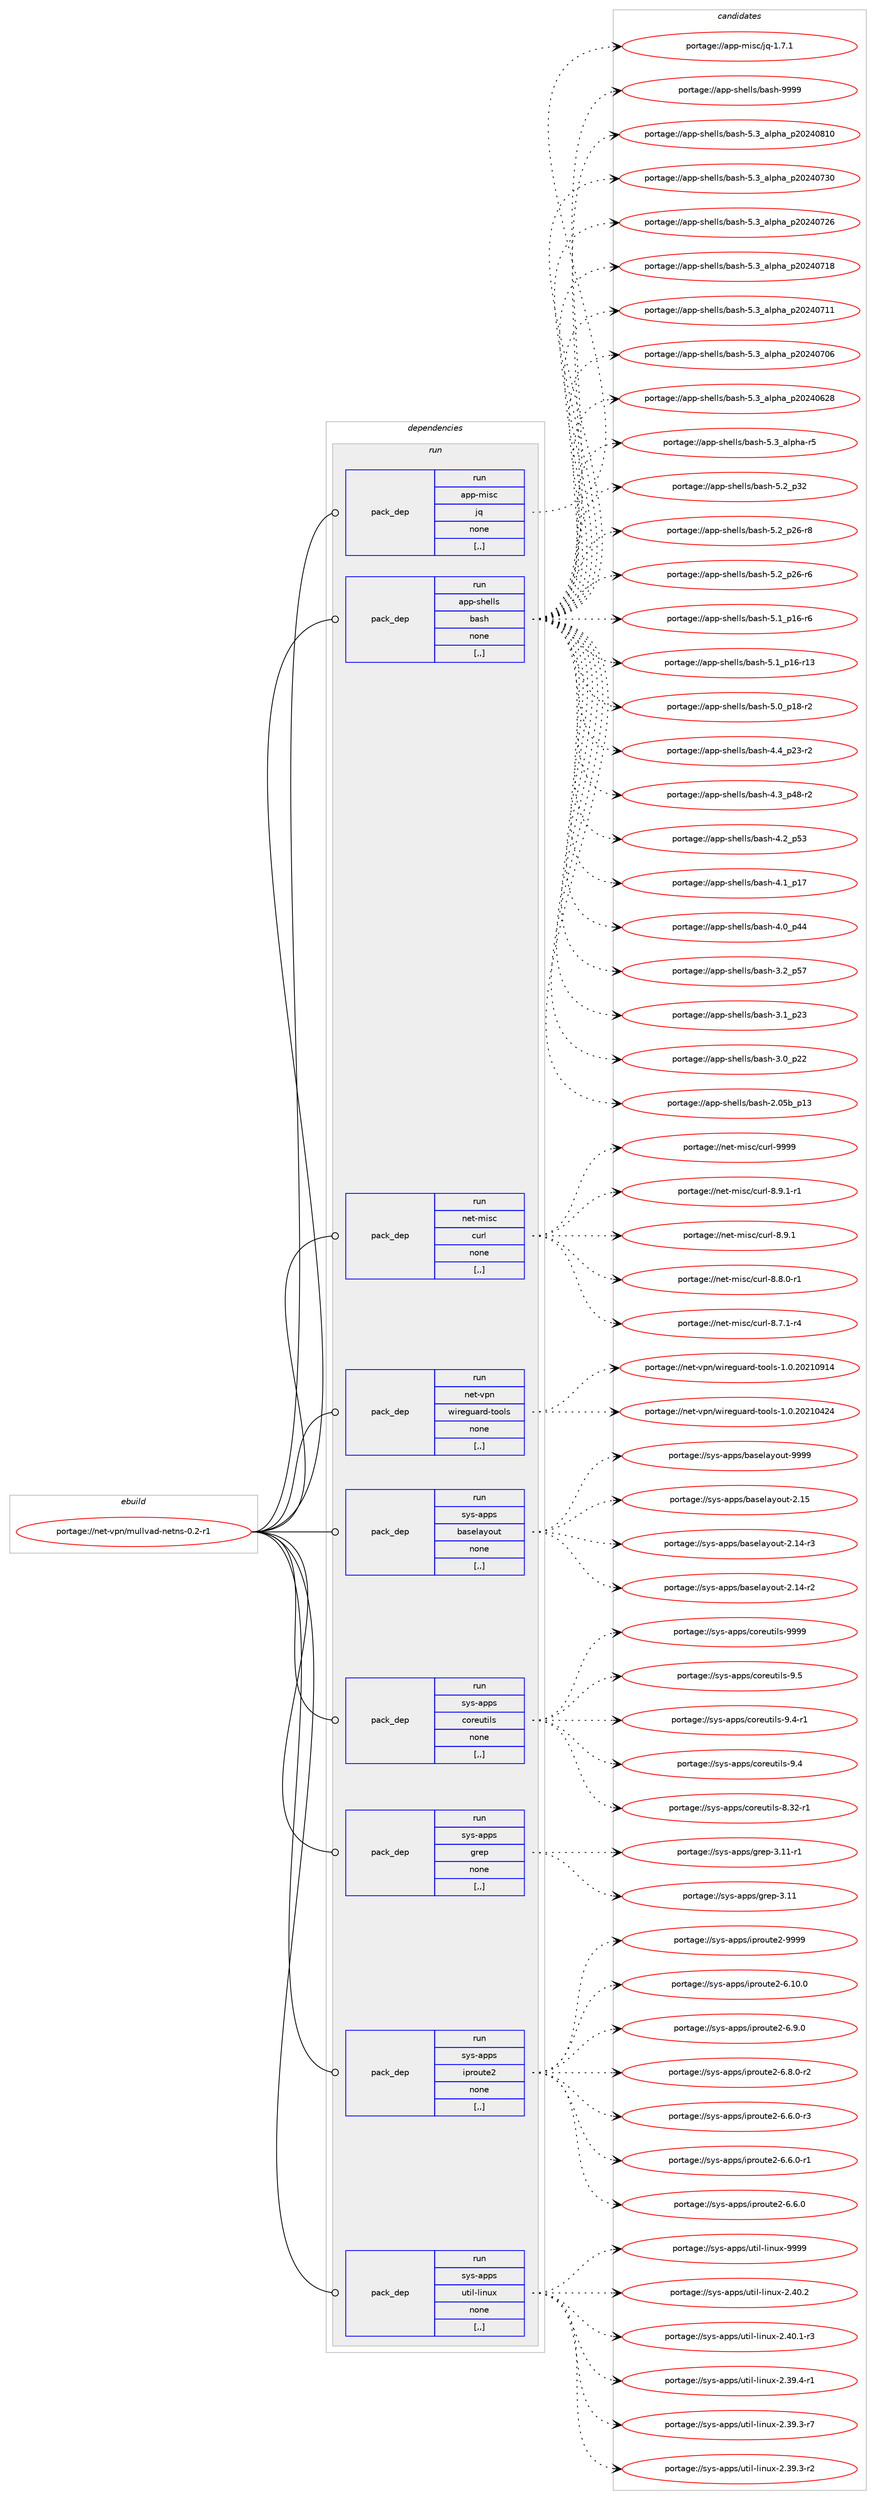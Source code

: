 digraph prolog {

# *************
# Graph options
# *************

newrank=true;
concentrate=true;
compound=true;
graph [rankdir=LR,fontname=Helvetica,fontsize=10,ranksep=1.5];#, ranksep=2.5, nodesep=0.2];
edge  [arrowhead=vee];
node  [fontname=Helvetica,fontsize=10];

# **********
# The ebuild
# **********

subgraph cluster_leftcol {
color=gray;
label=<<i>ebuild</i>>;
id [label="portage://net-vpn/mullvad-netns-0.2-r1", color=red, width=4, href="../net-vpn/mullvad-netns-0.2-r1.svg"];
}

# ****************
# The dependencies
# ****************

subgraph cluster_midcol {
color=gray;
label=<<i>dependencies</i>>;
subgraph cluster_compile {
fillcolor="#eeeeee";
style=filled;
label=<<i>compile</i>>;
}
subgraph cluster_compileandrun {
fillcolor="#eeeeee";
style=filled;
label=<<i>compile and run</i>>;
}
subgraph cluster_run {
fillcolor="#eeeeee";
style=filled;
label=<<i>run</i>>;
subgraph pack656 {
dependency905 [label=<<TABLE BORDER="0" CELLBORDER="1" CELLSPACING="0" CELLPADDING="4" WIDTH="220"><TR><TD ROWSPAN="6" CELLPADDING="30">pack_dep</TD></TR><TR><TD WIDTH="110">run</TD></TR><TR><TD>app-misc</TD></TR><TR><TD>jq</TD></TR><TR><TD>none</TD></TR><TR><TD>[,,]</TD></TR></TABLE>>, shape=none, color=blue];
}
id:e -> dependency905:w [weight=20,style="solid",arrowhead="odot"];
subgraph pack657 {
dependency906 [label=<<TABLE BORDER="0" CELLBORDER="1" CELLSPACING="0" CELLPADDING="4" WIDTH="220"><TR><TD ROWSPAN="6" CELLPADDING="30">pack_dep</TD></TR><TR><TD WIDTH="110">run</TD></TR><TR><TD>app-shells</TD></TR><TR><TD>bash</TD></TR><TR><TD>none</TD></TR><TR><TD>[,,]</TD></TR></TABLE>>, shape=none, color=blue];
}
id:e -> dependency906:w [weight=20,style="solid",arrowhead="odot"];
subgraph pack658 {
dependency907 [label=<<TABLE BORDER="0" CELLBORDER="1" CELLSPACING="0" CELLPADDING="4" WIDTH="220"><TR><TD ROWSPAN="6" CELLPADDING="30">pack_dep</TD></TR><TR><TD WIDTH="110">run</TD></TR><TR><TD>net-misc</TD></TR><TR><TD>curl</TD></TR><TR><TD>none</TD></TR><TR><TD>[,,]</TD></TR></TABLE>>, shape=none, color=blue];
}
id:e -> dependency907:w [weight=20,style="solid",arrowhead="odot"];
subgraph pack659 {
dependency908 [label=<<TABLE BORDER="0" CELLBORDER="1" CELLSPACING="0" CELLPADDING="4" WIDTH="220"><TR><TD ROWSPAN="6" CELLPADDING="30">pack_dep</TD></TR><TR><TD WIDTH="110">run</TD></TR><TR><TD>net-vpn</TD></TR><TR><TD>wireguard-tools</TD></TR><TR><TD>none</TD></TR><TR><TD>[,,]</TD></TR></TABLE>>, shape=none, color=blue];
}
id:e -> dependency908:w [weight=20,style="solid",arrowhead="odot"];
subgraph pack660 {
dependency909 [label=<<TABLE BORDER="0" CELLBORDER="1" CELLSPACING="0" CELLPADDING="4" WIDTH="220"><TR><TD ROWSPAN="6" CELLPADDING="30">pack_dep</TD></TR><TR><TD WIDTH="110">run</TD></TR><TR><TD>sys-apps</TD></TR><TR><TD>baselayout</TD></TR><TR><TD>none</TD></TR><TR><TD>[,,]</TD></TR></TABLE>>, shape=none, color=blue];
}
id:e -> dependency909:w [weight=20,style="solid",arrowhead="odot"];
subgraph pack661 {
dependency910 [label=<<TABLE BORDER="0" CELLBORDER="1" CELLSPACING="0" CELLPADDING="4" WIDTH="220"><TR><TD ROWSPAN="6" CELLPADDING="30">pack_dep</TD></TR><TR><TD WIDTH="110">run</TD></TR><TR><TD>sys-apps</TD></TR><TR><TD>coreutils</TD></TR><TR><TD>none</TD></TR><TR><TD>[,,]</TD></TR></TABLE>>, shape=none, color=blue];
}
id:e -> dependency910:w [weight=20,style="solid",arrowhead="odot"];
subgraph pack662 {
dependency911 [label=<<TABLE BORDER="0" CELLBORDER="1" CELLSPACING="0" CELLPADDING="4" WIDTH="220"><TR><TD ROWSPAN="6" CELLPADDING="30">pack_dep</TD></TR><TR><TD WIDTH="110">run</TD></TR><TR><TD>sys-apps</TD></TR><TR><TD>grep</TD></TR><TR><TD>none</TD></TR><TR><TD>[,,]</TD></TR></TABLE>>, shape=none, color=blue];
}
id:e -> dependency911:w [weight=20,style="solid",arrowhead="odot"];
subgraph pack663 {
dependency912 [label=<<TABLE BORDER="0" CELLBORDER="1" CELLSPACING="0" CELLPADDING="4" WIDTH="220"><TR><TD ROWSPAN="6" CELLPADDING="30">pack_dep</TD></TR><TR><TD WIDTH="110">run</TD></TR><TR><TD>sys-apps</TD></TR><TR><TD>iproute2</TD></TR><TR><TD>none</TD></TR><TR><TD>[,,]</TD></TR></TABLE>>, shape=none, color=blue];
}
id:e -> dependency912:w [weight=20,style="solid",arrowhead="odot"];
subgraph pack664 {
dependency913 [label=<<TABLE BORDER="0" CELLBORDER="1" CELLSPACING="0" CELLPADDING="4" WIDTH="220"><TR><TD ROWSPAN="6" CELLPADDING="30">pack_dep</TD></TR><TR><TD WIDTH="110">run</TD></TR><TR><TD>sys-apps</TD></TR><TR><TD>util-linux</TD></TR><TR><TD>none</TD></TR><TR><TD>[,,]</TD></TR></TABLE>>, shape=none, color=blue];
}
id:e -> dependency913:w [weight=20,style="solid",arrowhead="odot"];
}
}

# **************
# The candidates
# **************

subgraph cluster_choices {
rank=same;
color=gray;
label=<<i>candidates</i>>;

subgraph choice656 {
color=black;
nodesep=1;
choice97112112451091051159947106113454946554649 [label="portage://app-misc/jq-1.7.1", color=red, width=4,href="../app-misc/jq-1.7.1.svg"];
dependency905:e -> choice97112112451091051159947106113454946554649:w [style=dotted,weight="100"];
}
subgraph choice657 {
color=black;
nodesep=1;
choice97112112451151041011081081154798971151044557575757 [label="portage://app-shells/bash-9999", color=red, width=4,href="../app-shells/bash-9999.svg"];
choice971121124511510410110810811547989711510445534651959710811210497951125048505248564948 [label="portage://app-shells/bash-5.3_alpha_p20240810", color=red, width=4,href="../app-shells/bash-5.3_alpha_p20240810.svg"];
choice971121124511510410110810811547989711510445534651959710811210497951125048505248555148 [label="portage://app-shells/bash-5.3_alpha_p20240730", color=red, width=4,href="../app-shells/bash-5.3_alpha_p20240730.svg"];
choice971121124511510410110810811547989711510445534651959710811210497951125048505248555054 [label="portage://app-shells/bash-5.3_alpha_p20240726", color=red, width=4,href="../app-shells/bash-5.3_alpha_p20240726.svg"];
choice971121124511510410110810811547989711510445534651959710811210497951125048505248554956 [label="portage://app-shells/bash-5.3_alpha_p20240718", color=red, width=4,href="../app-shells/bash-5.3_alpha_p20240718.svg"];
choice971121124511510410110810811547989711510445534651959710811210497951125048505248554949 [label="portage://app-shells/bash-5.3_alpha_p20240711", color=red, width=4,href="../app-shells/bash-5.3_alpha_p20240711.svg"];
choice971121124511510410110810811547989711510445534651959710811210497951125048505248554854 [label="portage://app-shells/bash-5.3_alpha_p20240706", color=red, width=4,href="../app-shells/bash-5.3_alpha_p20240706.svg"];
choice971121124511510410110810811547989711510445534651959710811210497951125048505248545056 [label="portage://app-shells/bash-5.3_alpha_p20240628", color=red, width=4,href="../app-shells/bash-5.3_alpha_p20240628.svg"];
choice9711211245115104101108108115479897115104455346519597108112104974511453 [label="portage://app-shells/bash-5.3_alpha-r5", color=red, width=4,href="../app-shells/bash-5.3_alpha-r5.svg"];
choice971121124511510410110810811547989711510445534650951125150 [label="portage://app-shells/bash-5.2_p32", color=red, width=4,href="../app-shells/bash-5.2_p32.svg"];
choice9711211245115104101108108115479897115104455346509511250544511456 [label="portage://app-shells/bash-5.2_p26-r8", color=red, width=4,href="../app-shells/bash-5.2_p26-r8.svg"];
choice9711211245115104101108108115479897115104455346509511250544511454 [label="portage://app-shells/bash-5.2_p26-r6", color=red, width=4,href="../app-shells/bash-5.2_p26-r6.svg"];
choice9711211245115104101108108115479897115104455346499511249544511454 [label="portage://app-shells/bash-5.1_p16-r6", color=red, width=4,href="../app-shells/bash-5.1_p16-r6.svg"];
choice971121124511510410110810811547989711510445534649951124954451144951 [label="portage://app-shells/bash-5.1_p16-r13", color=red, width=4,href="../app-shells/bash-5.1_p16-r13.svg"];
choice9711211245115104101108108115479897115104455346489511249564511450 [label="portage://app-shells/bash-5.0_p18-r2", color=red, width=4,href="../app-shells/bash-5.0_p18-r2.svg"];
choice9711211245115104101108108115479897115104455246529511250514511450 [label="portage://app-shells/bash-4.4_p23-r2", color=red, width=4,href="../app-shells/bash-4.4_p23-r2.svg"];
choice9711211245115104101108108115479897115104455246519511252564511450 [label="portage://app-shells/bash-4.3_p48-r2", color=red, width=4,href="../app-shells/bash-4.3_p48-r2.svg"];
choice971121124511510410110810811547989711510445524650951125351 [label="portage://app-shells/bash-4.2_p53", color=red, width=4,href="../app-shells/bash-4.2_p53.svg"];
choice971121124511510410110810811547989711510445524649951124955 [label="portage://app-shells/bash-4.1_p17", color=red, width=4,href="../app-shells/bash-4.1_p17.svg"];
choice971121124511510410110810811547989711510445524648951125252 [label="portage://app-shells/bash-4.0_p44", color=red, width=4,href="../app-shells/bash-4.0_p44.svg"];
choice971121124511510410110810811547989711510445514650951125355 [label="portage://app-shells/bash-3.2_p57", color=red, width=4,href="../app-shells/bash-3.2_p57.svg"];
choice971121124511510410110810811547989711510445514649951125051 [label="portage://app-shells/bash-3.1_p23", color=red, width=4,href="../app-shells/bash-3.1_p23.svg"];
choice971121124511510410110810811547989711510445514648951125050 [label="portage://app-shells/bash-3.0_p22", color=red, width=4,href="../app-shells/bash-3.0_p22.svg"];
choice9711211245115104101108108115479897115104455046485398951124951 [label="portage://app-shells/bash-2.05b_p13", color=red, width=4,href="../app-shells/bash-2.05b_p13.svg"];
dependency906:e -> choice97112112451151041011081081154798971151044557575757:w [style=dotted,weight="100"];
dependency906:e -> choice971121124511510410110810811547989711510445534651959710811210497951125048505248564948:w [style=dotted,weight="100"];
dependency906:e -> choice971121124511510410110810811547989711510445534651959710811210497951125048505248555148:w [style=dotted,weight="100"];
dependency906:e -> choice971121124511510410110810811547989711510445534651959710811210497951125048505248555054:w [style=dotted,weight="100"];
dependency906:e -> choice971121124511510410110810811547989711510445534651959710811210497951125048505248554956:w [style=dotted,weight="100"];
dependency906:e -> choice971121124511510410110810811547989711510445534651959710811210497951125048505248554949:w [style=dotted,weight="100"];
dependency906:e -> choice971121124511510410110810811547989711510445534651959710811210497951125048505248554854:w [style=dotted,weight="100"];
dependency906:e -> choice971121124511510410110810811547989711510445534651959710811210497951125048505248545056:w [style=dotted,weight="100"];
dependency906:e -> choice9711211245115104101108108115479897115104455346519597108112104974511453:w [style=dotted,weight="100"];
dependency906:e -> choice971121124511510410110810811547989711510445534650951125150:w [style=dotted,weight="100"];
dependency906:e -> choice9711211245115104101108108115479897115104455346509511250544511456:w [style=dotted,weight="100"];
dependency906:e -> choice9711211245115104101108108115479897115104455346509511250544511454:w [style=dotted,weight="100"];
dependency906:e -> choice9711211245115104101108108115479897115104455346499511249544511454:w [style=dotted,weight="100"];
dependency906:e -> choice971121124511510410110810811547989711510445534649951124954451144951:w [style=dotted,weight="100"];
dependency906:e -> choice9711211245115104101108108115479897115104455346489511249564511450:w [style=dotted,weight="100"];
dependency906:e -> choice9711211245115104101108108115479897115104455246529511250514511450:w [style=dotted,weight="100"];
dependency906:e -> choice9711211245115104101108108115479897115104455246519511252564511450:w [style=dotted,weight="100"];
dependency906:e -> choice971121124511510410110810811547989711510445524650951125351:w [style=dotted,weight="100"];
dependency906:e -> choice971121124511510410110810811547989711510445524649951124955:w [style=dotted,weight="100"];
dependency906:e -> choice971121124511510410110810811547989711510445524648951125252:w [style=dotted,weight="100"];
dependency906:e -> choice971121124511510410110810811547989711510445514650951125355:w [style=dotted,weight="100"];
dependency906:e -> choice971121124511510410110810811547989711510445514649951125051:w [style=dotted,weight="100"];
dependency906:e -> choice971121124511510410110810811547989711510445514648951125050:w [style=dotted,weight="100"];
dependency906:e -> choice9711211245115104101108108115479897115104455046485398951124951:w [style=dotted,weight="100"];
}
subgraph choice658 {
color=black;
nodesep=1;
choice110101116451091051159947991171141084557575757 [label="portage://net-misc/curl-9999", color=red, width=4,href="../net-misc/curl-9999.svg"];
choice110101116451091051159947991171141084556465746494511449 [label="portage://net-misc/curl-8.9.1-r1", color=red, width=4,href="../net-misc/curl-8.9.1-r1.svg"];
choice11010111645109105115994799117114108455646574649 [label="portage://net-misc/curl-8.9.1", color=red, width=4,href="../net-misc/curl-8.9.1.svg"];
choice110101116451091051159947991171141084556465646484511449 [label="portage://net-misc/curl-8.8.0-r1", color=red, width=4,href="../net-misc/curl-8.8.0-r1.svg"];
choice110101116451091051159947991171141084556465546494511452 [label="portage://net-misc/curl-8.7.1-r4", color=red, width=4,href="../net-misc/curl-8.7.1-r4.svg"];
dependency907:e -> choice110101116451091051159947991171141084557575757:w [style=dotted,weight="100"];
dependency907:e -> choice110101116451091051159947991171141084556465746494511449:w [style=dotted,weight="100"];
dependency907:e -> choice11010111645109105115994799117114108455646574649:w [style=dotted,weight="100"];
dependency907:e -> choice110101116451091051159947991171141084556465646484511449:w [style=dotted,weight="100"];
dependency907:e -> choice110101116451091051159947991171141084556465546494511452:w [style=dotted,weight="100"];
}
subgraph choice659 {
color=black;
nodesep=1;
choice1101011164511811211047119105114101103117971141004511611111110811545494648465048504948574952 [label="portage://net-vpn/wireguard-tools-1.0.20210914", color=red, width=4,href="../net-vpn/wireguard-tools-1.0.20210914.svg"];
choice1101011164511811211047119105114101103117971141004511611111110811545494648465048504948525052 [label="portage://net-vpn/wireguard-tools-1.0.20210424", color=red, width=4,href="../net-vpn/wireguard-tools-1.0.20210424.svg"];
dependency908:e -> choice1101011164511811211047119105114101103117971141004511611111110811545494648465048504948574952:w [style=dotted,weight="100"];
dependency908:e -> choice1101011164511811211047119105114101103117971141004511611111110811545494648465048504948525052:w [style=dotted,weight="100"];
}
subgraph choice660 {
color=black;
nodesep=1;
choice1151211154597112112115479897115101108971211111171164557575757 [label="portage://sys-apps/baselayout-9999", color=red, width=4,href="../sys-apps/baselayout-9999.svg"];
choice1151211154597112112115479897115101108971211111171164550464953 [label="portage://sys-apps/baselayout-2.15", color=red, width=4,href="../sys-apps/baselayout-2.15.svg"];
choice11512111545971121121154798971151011089712111111711645504649524511451 [label="portage://sys-apps/baselayout-2.14-r3", color=red, width=4,href="../sys-apps/baselayout-2.14-r3.svg"];
choice11512111545971121121154798971151011089712111111711645504649524511450 [label="portage://sys-apps/baselayout-2.14-r2", color=red, width=4,href="../sys-apps/baselayout-2.14-r2.svg"];
dependency909:e -> choice1151211154597112112115479897115101108971211111171164557575757:w [style=dotted,weight="100"];
dependency909:e -> choice1151211154597112112115479897115101108971211111171164550464953:w [style=dotted,weight="100"];
dependency909:e -> choice11512111545971121121154798971151011089712111111711645504649524511451:w [style=dotted,weight="100"];
dependency909:e -> choice11512111545971121121154798971151011089712111111711645504649524511450:w [style=dotted,weight="100"];
}
subgraph choice661 {
color=black;
nodesep=1;
choice115121115459711211211547991111141011171161051081154557575757 [label="portage://sys-apps/coreutils-9999", color=red, width=4,href="../sys-apps/coreutils-9999.svg"];
choice1151211154597112112115479911111410111711610510811545574653 [label="portage://sys-apps/coreutils-9.5", color=red, width=4,href="../sys-apps/coreutils-9.5.svg"];
choice11512111545971121121154799111114101117116105108115455746524511449 [label="portage://sys-apps/coreutils-9.4-r1", color=red, width=4,href="../sys-apps/coreutils-9.4-r1.svg"];
choice1151211154597112112115479911111410111711610510811545574652 [label="portage://sys-apps/coreutils-9.4", color=red, width=4,href="../sys-apps/coreutils-9.4.svg"];
choice1151211154597112112115479911111410111711610510811545564651504511449 [label="portage://sys-apps/coreutils-8.32-r1", color=red, width=4,href="../sys-apps/coreutils-8.32-r1.svg"];
dependency910:e -> choice115121115459711211211547991111141011171161051081154557575757:w [style=dotted,weight="100"];
dependency910:e -> choice1151211154597112112115479911111410111711610510811545574653:w [style=dotted,weight="100"];
dependency910:e -> choice11512111545971121121154799111114101117116105108115455746524511449:w [style=dotted,weight="100"];
dependency910:e -> choice1151211154597112112115479911111410111711610510811545574652:w [style=dotted,weight="100"];
dependency910:e -> choice1151211154597112112115479911111410111711610510811545564651504511449:w [style=dotted,weight="100"];
}
subgraph choice662 {
color=black;
nodesep=1;
choice11512111545971121121154710311410111245514649494511449 [label="portage://sys-apps/grep-3.11-r1", color=red, width=4,href="../sys-apps/grep-3.11-r1.svg"];
choice1151211154597112112115471031141011124551464949 [label="portage://sys-apps/grep-3.11", color=red, width=4,href="../sys-apps/grep-3.11.svg"];
dependency911:e -> choice11512111545971121121154710311410111245514649494511449:w [style=dotted,weight="100"];
dependency911:e -> choice1151211154597112112115471031141011124551464949:w [style=dotted,weight="100"];
}
subgraph choice663 {
color=black;
nodesep=1;
choice115121115459711211211547105112114111117116101504557575757 [label="portage://sys-apps/iproute2-9999", color=red, width=4,href="../sys-apps/iproute2-9999.svg"];
choice1151211154597112112115471051121141111171161015045544649484648 [label="portage://sys-apps/iproute2-6.10.0", color=red, width=4,href="../sys-apps/iproute2-6.10.0.svg"];
choice11512111545971121121154710511211411111711610150455446574648 [label="portage://sys-apps/iproute2-6.9.0", color=red, width=4,href="../sys-apps/iproute2-6.9.0.svg"];
choice115121115459711211211547105112114111117116101504554465646484511450 [label="portage://sys-apps/iproute2-6.8.0-r2", color=red, width=4,href="../sys-apps/iproute2-6.8.0-r2.svg"];
choice115121115459711211211547105112114111117116101504554465446484511451 [label="portage://sys-apps/iproute2-6.6.0-r3", color=red, width=4,href="../sys-apps/iproute2-6.6.0-r3.svg"];
choice115121115459711211211547105112114111117116101504554465446484511449 [label="portage://sys-apps/iproute2-6.6.0-r1", color=red, width=4,href="../sys-apps/iproute2-6.6.0-r1.svg"];
choice11512111545971121121154710511211411111711610150455446544648 [label="portage://sys-apps/iproute2-6.6.0", color=red, width=4,href="../sys-apps/iproute2-6.6.0.svg"];
dependency912:e -> choice115121115459711211211547105112114111117116101504557575757:w [style=dotted,weight="100"];
dependency912:e -> choice1151211154597112112115471051121141111171161015045544649484648:w [style=dotted,weight="100"];
dependency912:e -> choice11512111545971121121154710511211411111711610150455446574648:w [style=dotted,weight="100"];
dependency912:e -> choice115121115459711211211547105112114111117116101504554465646484511450:w [style=dotted,weight="100"];
dependency912:e -> choice115121115459711211211547105112114111117116101504554465446484511451:w [style=dotted,weight="100"];
dependency912:e -> choice115121115459711211211547105112114111117116101504554465446484511449:w [style=dotted,weight="100"];
dependency912:e -> choice11512111545971121121154710511211411111711610150455446544648:w [style=dotted,weight="100"];
}
subgraph choice664 {
color=black;
nodesep=1;
choice115121115459711211211547117116105108451081051101171204557575757 [label="portage://sys-apps/util-linux-9999", color=red, width=4,href="../sys-apps/util-linux-9999.svg"];
choice1151211154597112112115471171161051084510810511011712045504652484650 [label="portage://sys-apps/util-linux-2.40.2", color=red, width=4,href="../sys-apps/util-linux-2.40.2.svg"];
choice11512111545971121121154711711610510845108105110117120455046524846494511451 [label="portage://sys-apps/util-linux-2.40.1-r3", color=red, width=4,href="../sys-apps/util-linux-2.40.1-r3.svg"];
choice11512111545971121121154711711610510845108105110117120455046515746524511449 [label="portage://sys-apps/util-linux-2.39.4-r1", color=red, width=4,href="../sys-apps/util-linux-2.39.4-r1.svg"];
choice11512111545971121121154711711610510845108105110117120455046515746514511455 [label="portage://sys-apps/util-linux-2.39.3-r7", color=red, width=4,href="../sys-apps/util-linux-2.39.3-r7.svg"];
choice11512111545971121121154711711610510845108105110117120455046515746514511450 [label="portage://sys-apps/util-linux-2.39.3-r2", color=red, width=4,href="../sys-apps/util-linux-2.39.3-r2.svg"];
dependency913:e -> choice115121115459711211211547117116105108451081051101171204557575757:w [style=dotted,weight="100"];
dependency913:e -> choice1151211154597112112115471171161051084510810511011712045504652484650:w [style=dotted,weight="100"];
dependency913:e -> choice11512111545971121121154711711610510845108105110117120455046524846494511451:w [style=dotted,weight="100"];
dependency913:e -> choice11512111545971121121154711711610510845108105110117120455046515746524511449:w [style=dotted,weight="100"];
dependency913:e -> choice11512111545971121121154711711610510845108105110117120455046515746514511455:w [style=dotted,weight="100"];
dependency913:e -> choice11512111545971121121154711711610510845108105110117120455046515746514511450:w [style=dotted,weight="100"];
}
}

}
